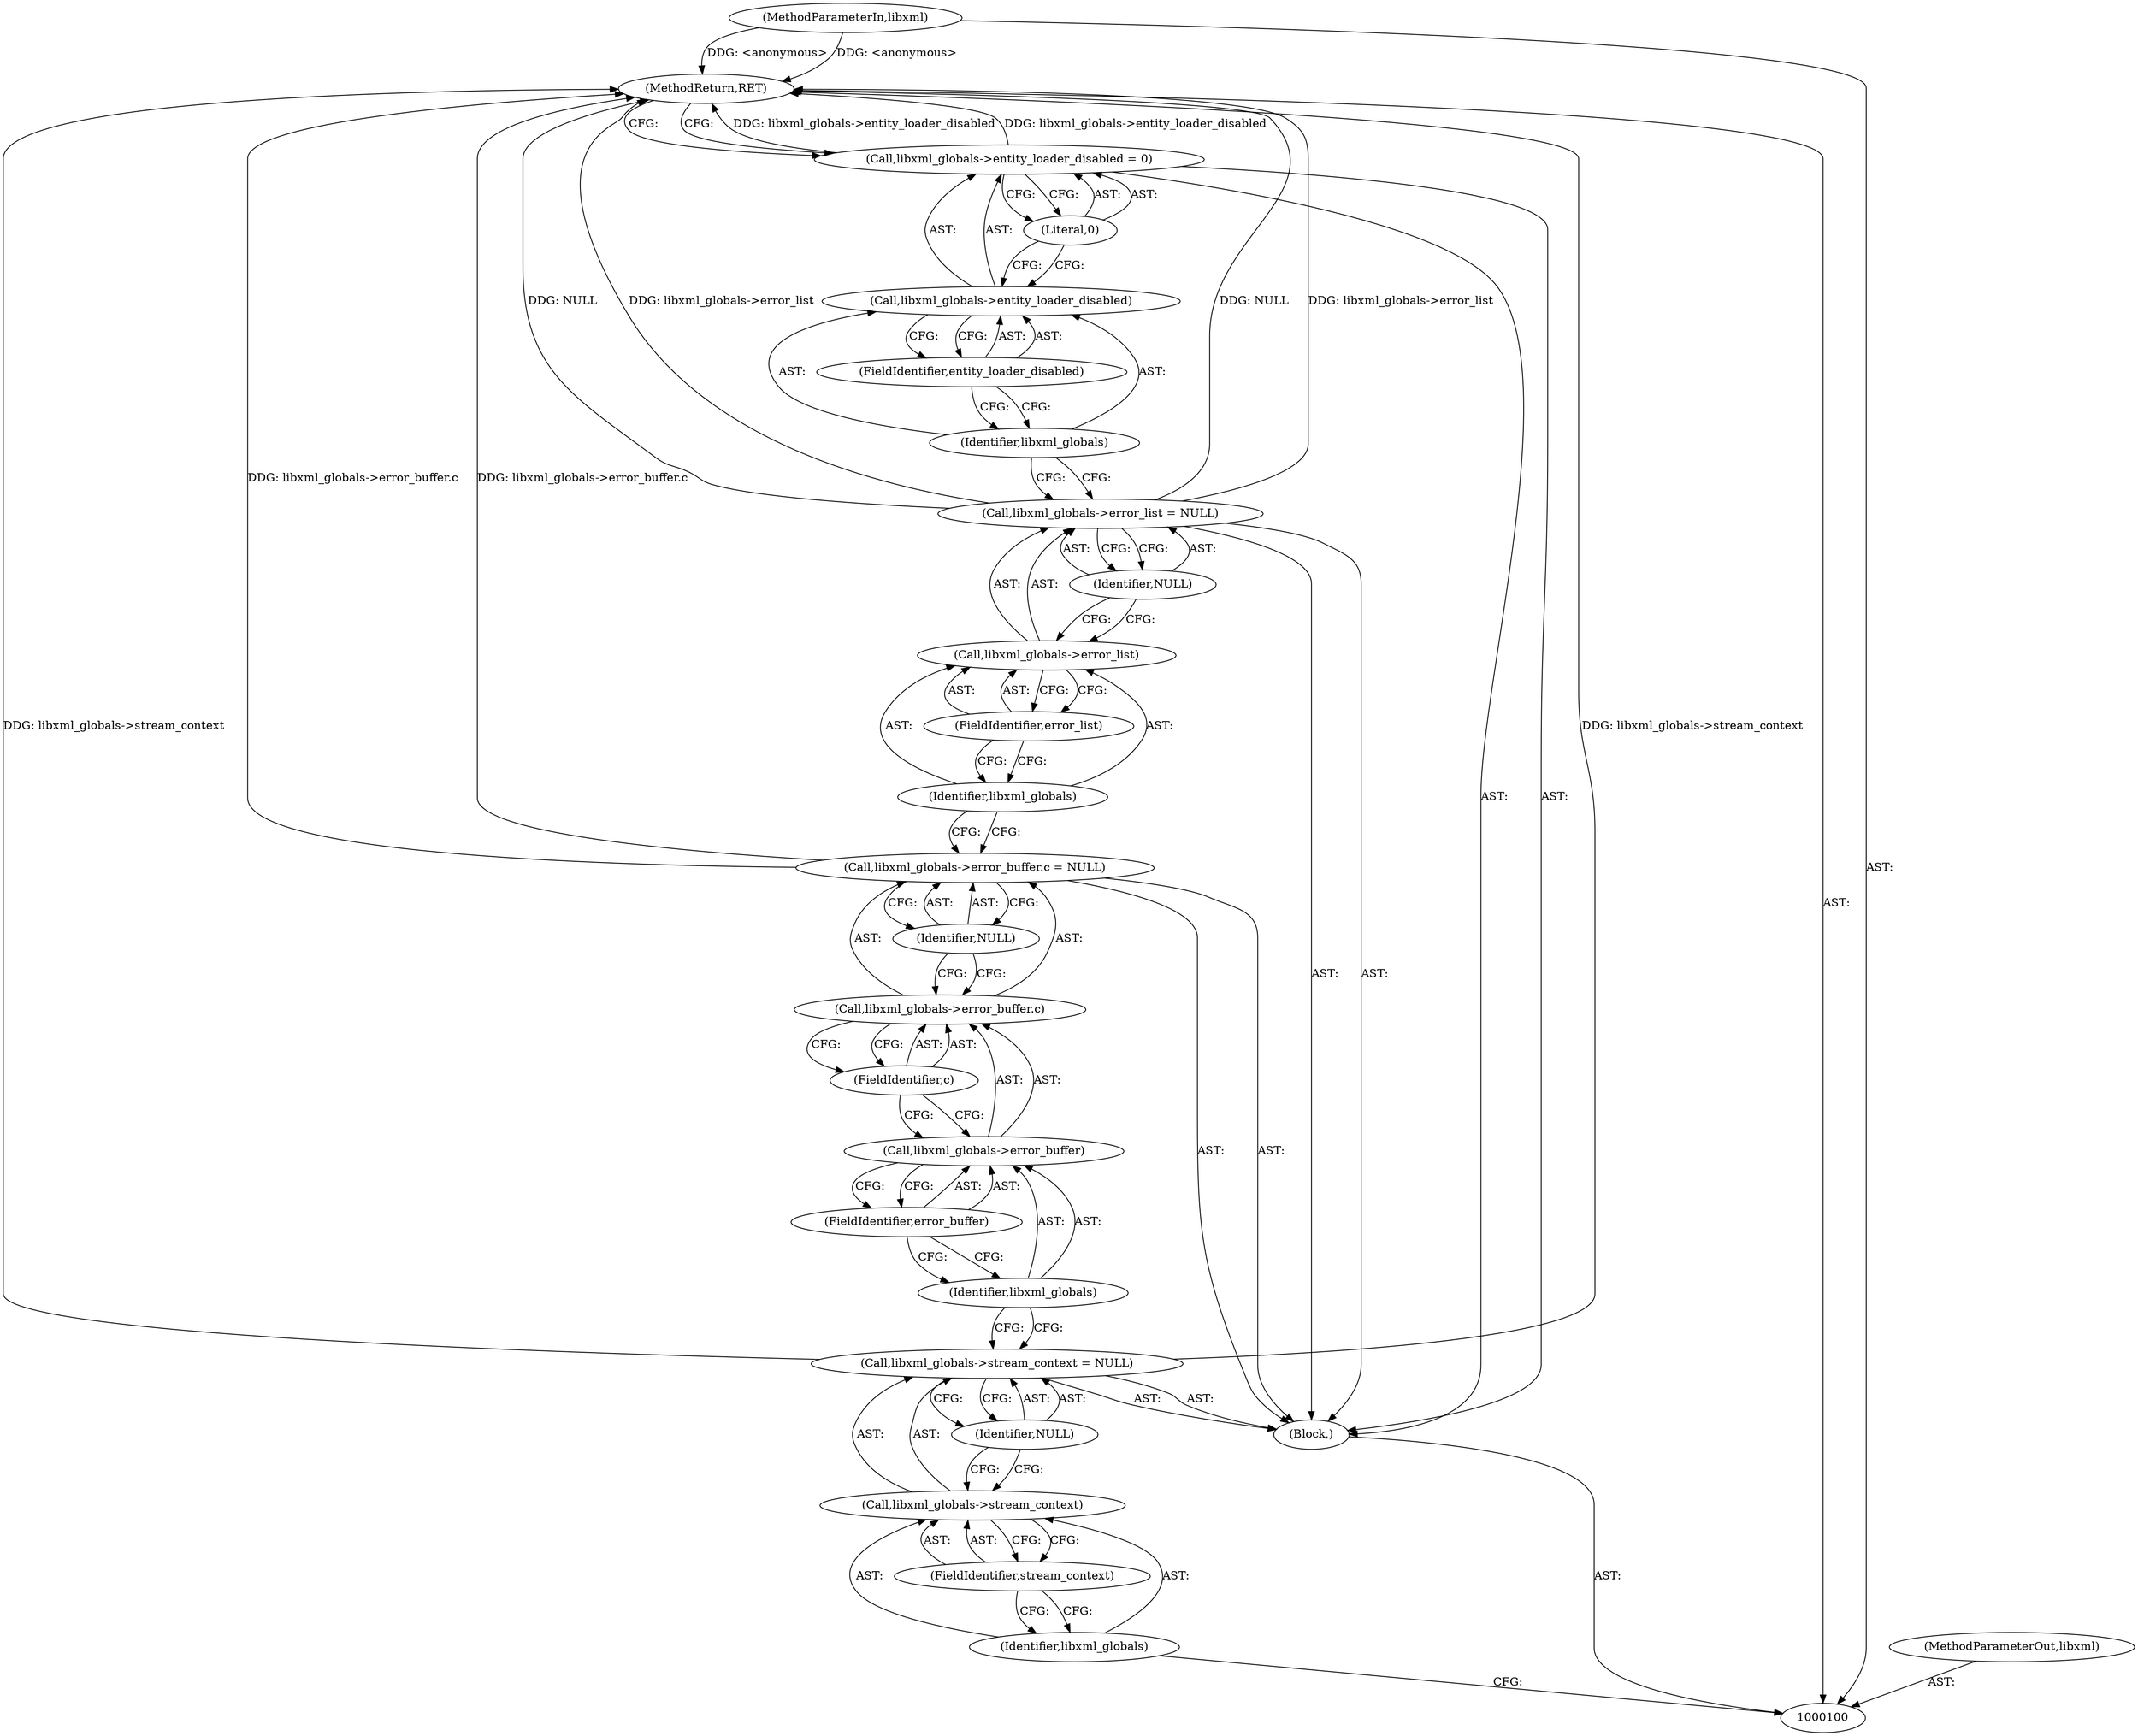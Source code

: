 digraph "0_php_8e76d0404b7f664ee6719fd98f0483f0ac4669d6" {
"1000101" [label="(MethodParameterIn,libxml)"];
"1000146" [label="(MethodParameterOut,libxml)"];
"1000125" [label="(MethodReturn,RET)"];
"1000102" [label="(Block,)"];
"1000106" [label="(FieldIdentifier,stream_context)"];
"1000107" [label="(Identifier,NULL)"];
"1000103" [label="(Call,libxml_globals->stream_context = NULL)"];
"1000104" [label="(Call,libxml_globals->stream_context)"];
"1000105" [label="(Identifier,libxml_globals)"];
"1000112" [label="(FieldIdentifier,error_buffer)"];
"1000113" [label="(FieldIdentifier,c)"];
"1000114" [label="(Identifier,NULL)"];
"1000108" [label="(Call,libxml_globals->error_buffer.c = NULL)"];
"1000109" [label="(Call,libxml_globals->error_buffer.c)"];
"1000110" [label="(Call,libxml_globals->error_buffer)"];
"1000111" [label="(Identifier,libxml_globals)"];
"1000118" [label="(FieldIdentifier,error_list)"];
"1000119" [label="(Identifier,NULL)"];
"1000115" [label="(Call,libxml_globals->error_list = NULL)"];
"1000116" [label="(Call,libxml_globals->error_list)"];
"1000117" [label="(Identifier,libxml_globals)"];
"1000123" [label="(FieldIdentifier,entity_loader_disabled)"];
"1000124" [label="(Literal,0)"];
"1000120" [label="(Call,libxml_globals->entity_loader_disabled = 0)"];
"1000121" [label="(Call,libxml_globals->entity_loader_disabled)"];
"1000122" [label="(Identifier,libxml_globals)"];
"1000101" -> "1000100"  [label="AST: "];
"1000101" -> "1000125"  [label="DDG: <anonymous>"];
"1000146" -> "1000100"  [label="AST: "];
"1000125" -> "1000100"  [label="AST: "];
"1000125" -> "1000120"  [label="CFG: "];
"1000103" -> "1000125"  [label="DDG: libxml_globals->stream_context"];
"1000115" -> "1000125"  [label="DDG: NULL"];
"1000115" -> "1000125"  [label="DDG: libxml_globals->error_list"];
"1000108" -> "1000125"  [label="DDG: libxml_globals->error_buffer.c"];
"1000120" -> "1000125"  [label="DDG: libxml_globals->entity_loader_disabled"];
"1000101" -> "1000125"  [label="DDG: <anonymous>"];
"1000102" -> "1000100"  [label="AST: "];
"1000103" -> "1000102"  [label="AST: "];
"1000108" -> "1000102"  [label="AST: "];
"1000115" -> "1000102"  [label="AST: "];
"1000120" -> "1000102"  [label="AST: "];
"1000106" -> "1000104"  [label="AST: "];
"1000106" -> "1000105"  [label="CFG: "];
"1000104" -> "1000106"  [label="CFG: "];
"1000107" -> "1000103"  [label="AST: "];
"1000107" -> "1000104"  [label="CFG: "];
"1000103" -> "1000107"  [label="CFG: "];
"1000103" -> "1000102"  [label="AST: "];
"1000103" -> "1000107"  [label="CFG: "];
"1000104" -> "1000103"  [label="AST: "];
"1000107" -> "1000103"  [label="AST: "];
"1000111" -> "1000103"  [label="CFG: "];
"1000103" -> "1000125"  [label="DDG: libxml_globals->stream_context"];
"1000104" -> "1000103"  [label="AST: "];
"1000104" -> "1000106"  [label="CFG: "];
"1000105" -> "1000104"  [label="AST: "];
"1000106" -> "1000104"  [label="AST: "];
"1000107" -> "1000104"  [label="CFG: "];
"1000105" -> "1000104"  [label="AST: "];
"1000105" -> "1000100"  [label="CFG: "];
"1000106" -> "1000105"  [label="CFG: "];
"1000112" -> "1000110"  [label="AST: "];
"1000112" -> "1000111"  [label="CFG: "];
"1000110" -> "1000112"  [label="CFG: "];
"1000113" -> "1000109"  [label="AST: "];
"1000113" -> "1000110"  [label="CFG: "];
"1000109" -> "1000113"  [label="CFG: "];
"1000114" -> "1000108"  [label="AST: "];
"1000114" -> "1000109"  [label="CFG: "];
"1000108" -> "1000114"  [label="CFG: "];
"1000108" -> "1000102"  [label="AST: "];
"1000108" -> "1000114"  [label="CFG: "];
"1000109" -> "1000108"  [label="AST: "];
"1000114" -> "1000108"  [label="AST: "];
"1000117" -> "1000108"  [label="CFG: "];
"1000108" -> "1000125"  [label="DDG: libxml_globals->error_buffer.c"];
"1000109" -> "1000108"  [label="AST: "];
"1000109" -> "1000113"  [label="CFG: "];
"1000110" -> "1000109"  [label="AST: "];
"1000113" -> "1000109"  [label="AST: "];
"1000114" -> "1000109"  [label="CFG: "];
"1000110" -> "1000109"  [label="AST: "];
"1000110" -> "1000112"  [label="CFG: "];
"1000111" -> "1000110"  [label="AST: "];
"1000112" -> "1000110"  [label="AST: "];
"1000113" -> "1000110"  [label="CFG: "];
"1000111" -> "1000110"  [label="AST: "];
"1000111" -> "1000103"  [label="CFG: "];
"1000112" -> "1000111"  [label="CFG: "];
"1000118" -> "1000116"  [label="AST: "];
"1000118" -> "1000117"  [label="CFG: "];
"1000116" -> "1000118"  [label="CFG: "];
"1000119" -> "1000115"  [label="AST: "];
"1000119" -> "1000116"  [label="CFG: "];
"1000115" -> "1000119"  [label="CFG: "];
"1000115" -> "1000102"  [label="AST: "];
"1000115" -> "1000119"  [label="CFG: "];
"1000116" -> "1000115"  [label="AST: "];
"1000119" -> "1000115"  [label="AST: "];
"1000122" -> "1000115"  [label="CFG: "];
"1000115" -> "1000125"  [label="DDG: NULL"];
"1000115" -> "1000125"  [label="DDG: libxml_globals->error_list"];
"1000116" -> "1000115"  [label="AST: "];
"1000116" -> "1000118"  [label="CFG: "];
"1000117" -> "1000116"  [label="AST: "];
"1000118" -> "1000116"  [label="AST: "];
"1000119" -> "1000116"  [label="CFG: "];
"1000117" -> "1000116"  [label="AST: "];
"1000117" -> "1000108"  [label="CFG: "];
"1000118" -> "1000117"  [label="CFG: "];
"1000123" -> "1000121"  [label="AST: "];
"1000123" -> "1000122"  [label="CFG: "];
"1000121" -> "1000123"  [label="CFG: "];
"1000124" -> "1000120"  [label="AST: "];
"1000124" -> "1000121"  [label="CFG: "];
"1000120" -> "1000124"  [label="CFG: "];
"1000120" -> "1000102"  [label="AST: "];
"1000120" -> "1000124"  [label="CFG: "];
"1000121" -> "1000120"  [label="AST: "];
"1000124" -> "1000120"  [label="AST: "];
"1000125" -> "1000120"  [label="CFG: "];
"1000120" -> "1000125"  [label="DDG: libxml_globals->entity_loader_disabled"];
"1000121" -> "1000120"  [label="AST: "];
"1000121" -> "1000123"  [label="CFG: "];
"1000122" -> "1000121"  [label="AST: "];
"1000123" -> "1000121"  [label="AST: "];
"1000124" -> "1000121"  [label="CFG: "];
"1000122" -> "1000121"  [label="AST: "];
"1000122" -> "1000115"  [label="CFG: "];
"1000123" -> "1000122"  [label="CFG: "];
}
